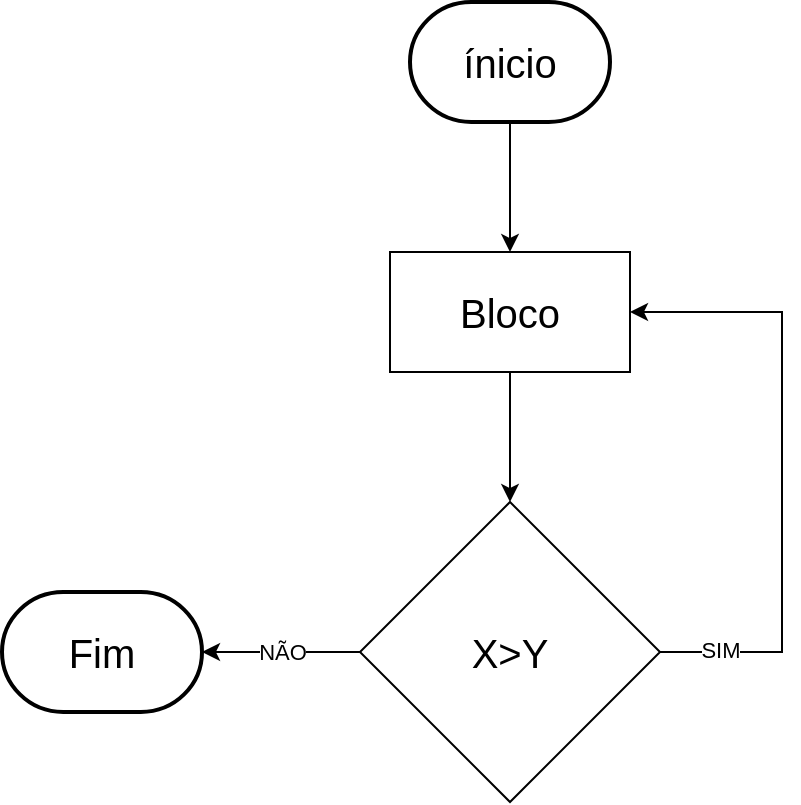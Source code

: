 <mxfile version="24.0.1" type="device">
  <diagram name="Página-1" id="wpBMKL1yNlphGXhXngKj">
    <mxGraphModel dx="1050" dy="565" grid="1" gridSize="10" guides="1" tooltips="1" connect="1" arrows="1" fold="1" page="1" pageScale="1" pageWidth="827" pageHeight="1169" math="0" shadow="0">
      <root>
        <mxCell id="0" />
        <mxCell id="1" parent="0" />
        <mxCell id="AU8egb_JV9DoVUxpJmC8-1" value="&lt;font style=&quot;font-size: 20px;&quot;&gt;X&amp;gt;Y&lt;/font&gt;" style="rhombus;whiteSpace=wrap;html=1;" vertex="1" parent="1">
          <mxGeometry x="369" y="310" width="150" height="150" as="geometry" />
        </mxCell>
        <mxCell id="AU8egb_JV9DoVUxpJmC8-12" value="" style="edgeStyle=orthogonalEdgeStyle;rounded=0;orthogonalLoop=1;jettySize=auto;html=1;" edge="1" parent="1" source="AU8egb_JV9DoVUxpJmC8-2" target="AU8egb_JV9DoVUxpJmC8-1">
          <mxGeometry relative="1" as="geometry" />
        </mxCell>
        <mxCell id="AU8egb_JV9DoVUxpJmC8-2" value="&lt;font style=&quot;font-size: 20px;&quot;&gt;Bloco&lt;/font&gt;" style="rounded=0;whiteSpace=wrap;html=1;" vertex="1" parent="1">
          <mxGeometry x="384" y="185" width="120" height="60" as="geometry" />
        </mxCell>
        <mxCell id="AU8egb_JV9DoVUxpJmC8-3" value="" style="endArrow=classic;html=1;rounded=0;exitX=1;exitY=0.5;exitDx=0;exitDy=0;" edge="1" parent="1" source="AU8egb_JV9DoVUxpJmC8-1" target="AU8egb_JV9DoVUxpJmC8-2">
          <mxGeometry width="50" height="50" relative="1" as="geometry">
            <mxPoint x="420" y="300" as="sourcePoint" />
            <mxPoint x="530" y="215" as="targetPoint" />
            <Array as="points">
              <mxPoint x="580" y="385" />
              <mxPoint x="580" y="215" />
            </Array>
          </mxGeometry>
        </mxCell>
        <mxCell id="AU8egb_JV9DoVUxpJmC8-16" value="SIM" style="edgeLabel;html=1;align=center;verticalAlign=middle;resizable=0;points=[];" vertex="1" connectable="0" parent="AU8egb_JV9DoVUxpJmC8-3">
          <mxGeometry x="-0.806" y="1" relative="1" as="geometry">
            <mxPoint as="offset" />
          </mxGeometry>
        </mxCell>
        <mxCell id="AU8egb_JV9DoVUxpJmC8-4" value="&lt;font style=&quot;font-size: 20px;&quot;&gt;ínicio&lt;/font&gt;" style="strokeWidth=2;html=1;shape=mxgraph.flowchart.terminator;whiteSpace=wrap;" vertex="1" parent="1">
          <mxGeometry x="394" y="60" width="100" height="60" as="geometry" />
        </mxCell>
        <mxCell id="AU8egb_JV9DoVUxpJmC8-5" value="" style="endArrow=classic;html=1;rounded=0;exitX=0.5;exitY=1;exitDx=0;exitDy=0;exitPerimeter=0;entryX=0.5;entryY=0;entryDx=0;entryDy=0;" edge="1" parent="1" source="AU8egb_JV9DoVUxpJmC8-4" target="AU8egb_JV9DoVUxpJmC8-2">
          <mxGeometry width="50" height="50" relative="1" as="geometry">
            <mxPoint x="420" y="290" as="sourcePoint" />
            <mxPoint x="444" y="170" as="targetPoint" />
          </mxGeometry>
        </mxCell>
        <mxCell id="AU8egb_JV9DoVUxpJmC8-8" value="" style="endArrow=classic;html=1;rounded=0;exitX=0;exitY=0.5;exitDx=0;exitDy=0;entryX=1;entryY=0.5;entryDx=0;entryDy=0;entryPerimeter=0;" edge="1" parent="1" source="AU8egb_JV9DoVUxpJmC8-1" target="AU8egb_JV9DoVUxpJmC8-10">
          <mxGeometry relative="1" as="geometry">
            <mxPoint x="350" y="215" as="sourcePoint" />
            <mxPoint x="290" y="215" as="targetPoint" />
          </mxGeometry>
        </mxCell>
        <mxCell id="AU8egb_JV9DoVUxpJmC8-9" value="NÃO" style="edgeLabel;resizable=0;html=1;;align=center;verticalAlign=middle;" connectable="0" vertex="1" parent="AU8egb_JV9DoVUxpJmC8-8">
          <mxGeometry relative="1" as="geometry" />
        </mxCell>
        <mxCell id="AU8egb_JV9DoVUxpJmC8-10" value="&lt;span style=&quot;font-size: 20px;&quot;&gt;Fim&lt;/span&gt;" style="strokeWidth=2;html=1;shape=mxgraph.flowchart.terminator;whiteSpace=wrap;" vertex="1" parent="1">
          <mxGeometry x="190" y="355" width="100" height="60" as="geometry" />
        </mxCell>
      </root>
    </mxGraphModel>
  </diagram>
</mxfile>
